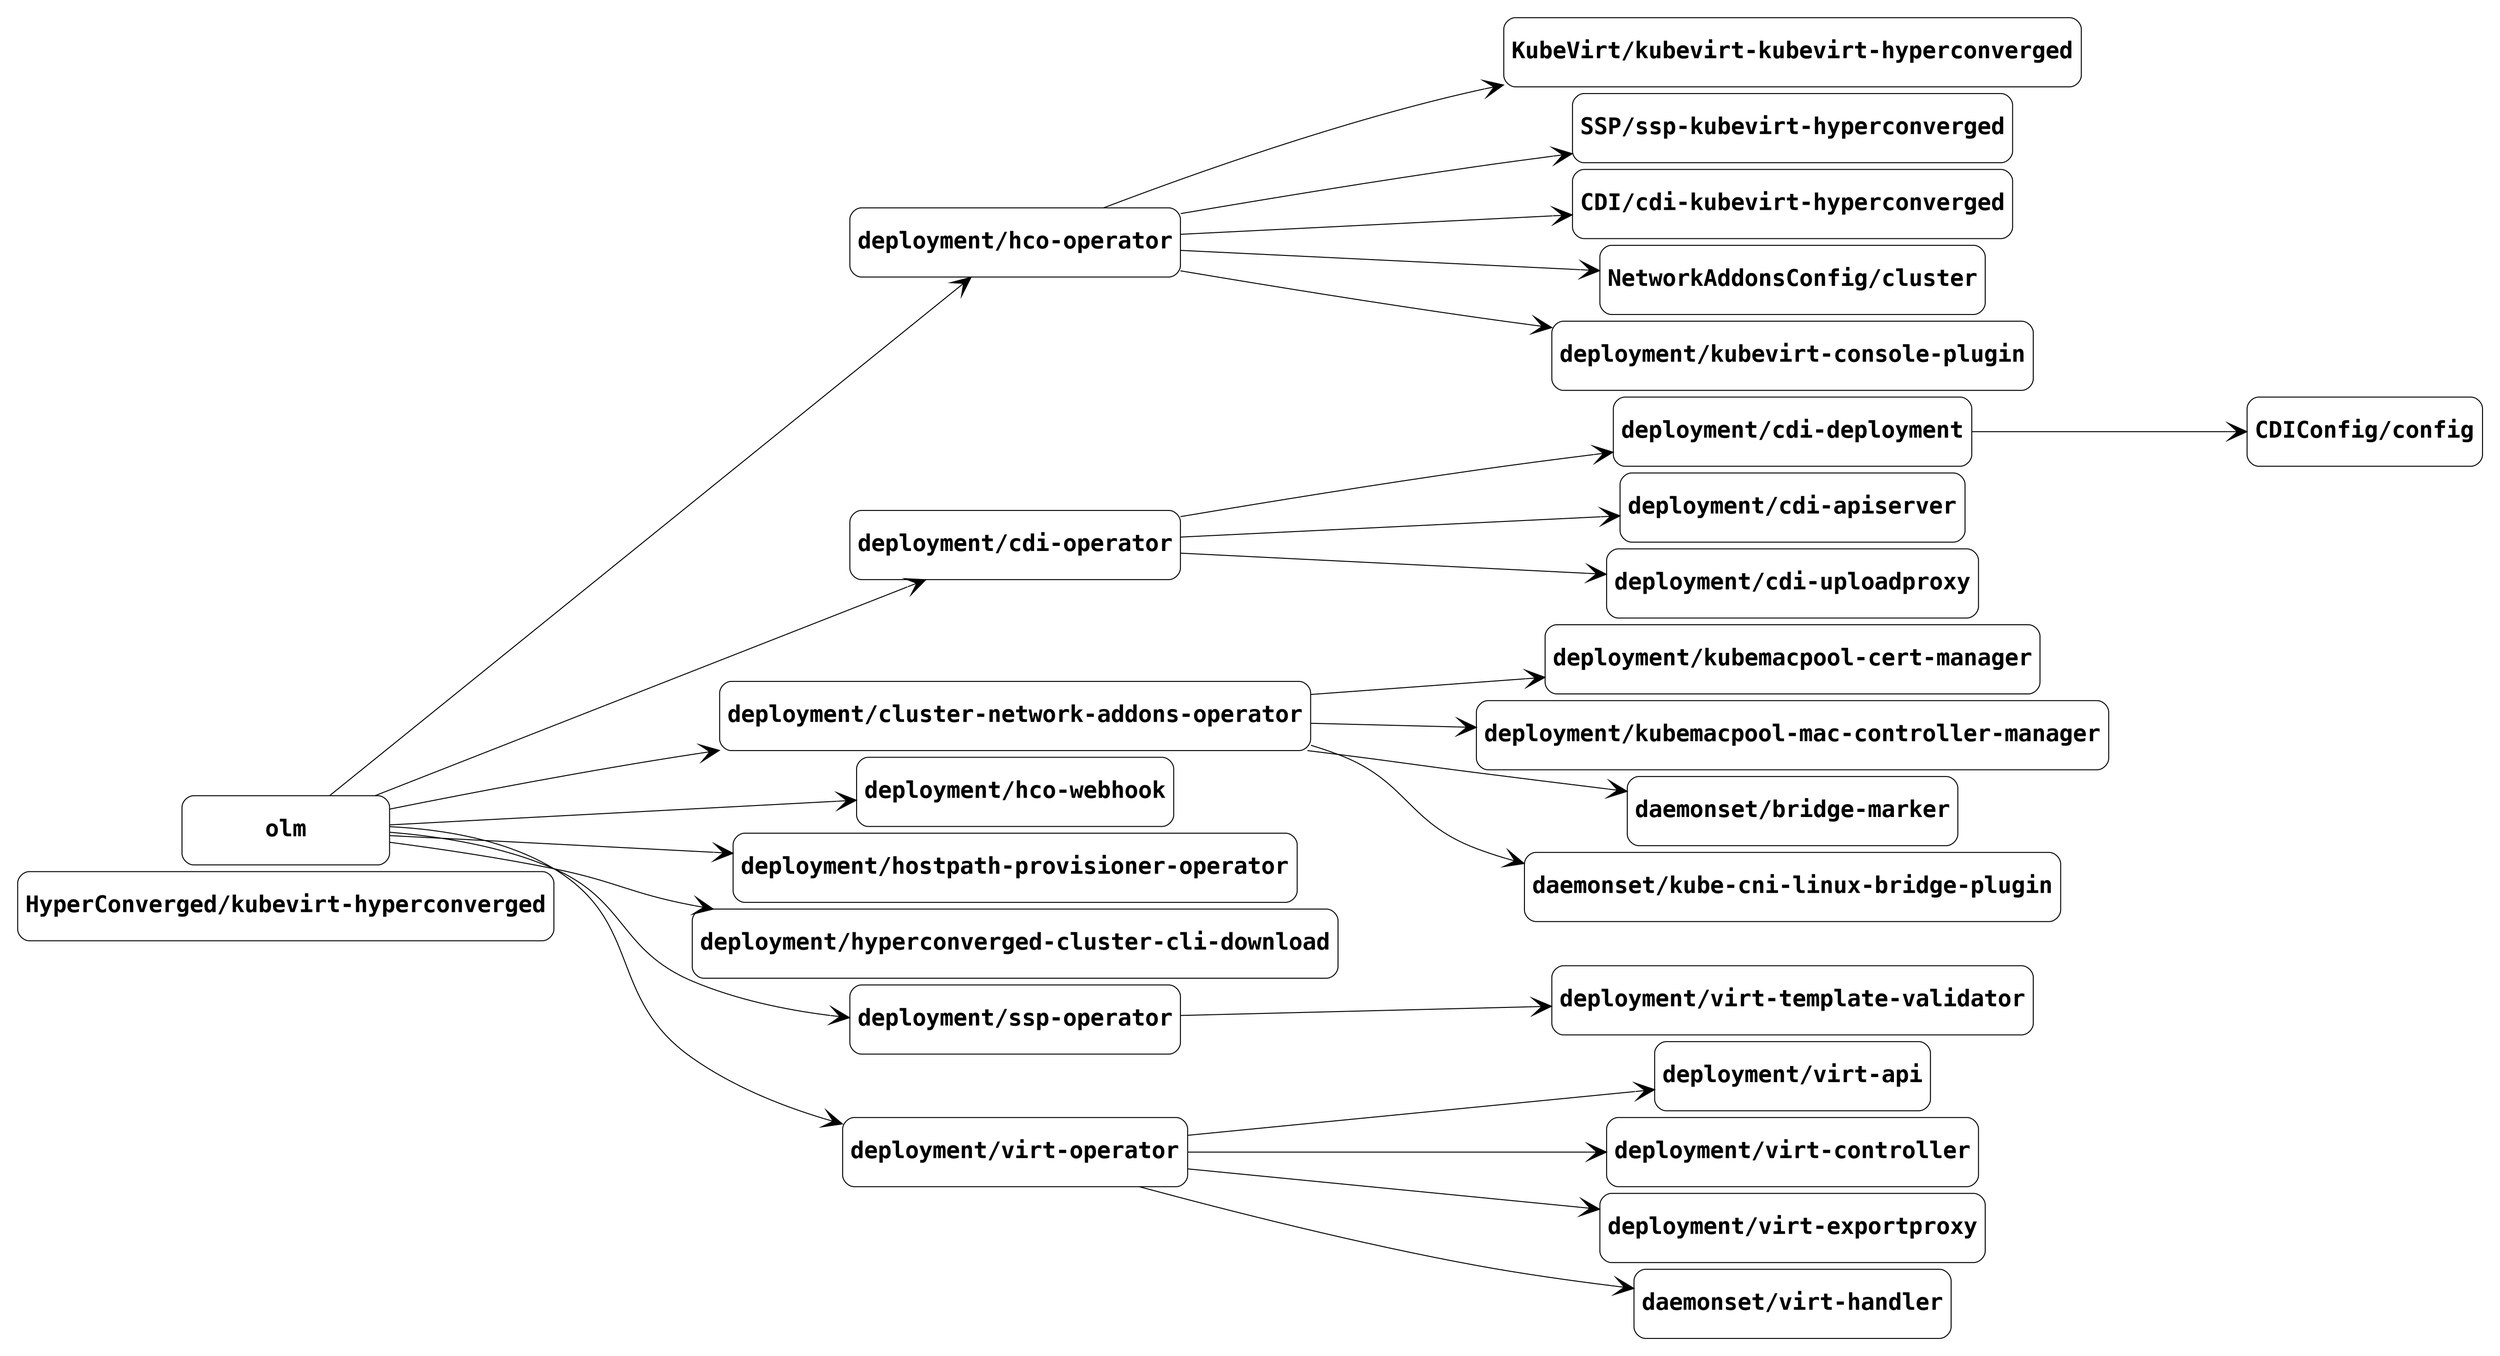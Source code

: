 digraph "managed-by" {
	graph [center=true margin=0.2 nodesep=0.1 rankdir=LR ranksep=2]
	node [fontname="Courier-Bold" fontsize=24 height=1 shape=box style=rounded width=3]
	edge [arrowhead=vee arrowsize=2]
	"HyperConverged/kubevirt-hyperconverged" [label="HyperConverged/kubevirt-hyperconverged"]
	"KubeVirt/kubevirt-kubevirt-hyperconverged" [label="KubeVirt/kubevirt-kubevirt-hyperconverged"]
	"deployment/hco-operator" [label="deployment/hco-operator"]
	"deployment/hco-operator" -> "KubeVirt/kubevirt-kubevirt-hyperconverged"
	"SSP/ssp-kubevirt-hyperconverged" [label="SSP/ssp-kubevirt-hyperconverged"]
	"deployment/hco-operator" [label="deployment/hco-operator"]
	"deployment/hco-operator" -> "SSP/ssp-kubevirt-hyperconverged"
	"CDI/cdi-kubevirt-hyperconverged" [label="CDI/cdi-kubevirt-hyperconverged"]
	"deployment/hco-operator" [label="deployment/hco-operator"]
	"deployment/hco-operator" -> "CDI/cdi-kubevirt-hyperconverged"
	"CDIConfig/config" [label="CDIConfig/config"]
	"deployment/cdi-deployment" [label="deployment/cdi-deployment"]
	"deployment/cdi-deployment" -> "CDIConfig/config"
	"NetworkAddonsConfig/cluster" [label="NetworkAddonsConfig/cluster"]
	"deployment/hco-operator" [label="deployment/hco-operator"]
	"deployment/hco-operator" -> "NetworkAddonsConfig/cluster"
	"deployment/cdi-apiserver" [label="deployment/cdi-apiserver"]
	"deployment/cdi-operator" [label="deployment/cdi-operator"]
	"deployment/cdi-operator" -> "deployment/cdi-apiserver"
	"deployment/cdi-deployment" [label="deployment/cdi-deployment"]
	"deployment/cdi-operator" [label="deployment/cdi-operator"]
	"deployment/cdi-operator" -> "deployment/cdi-deployment"
	"deployment/cdi-operator" [label="deployment/cdi-operator"]
	olm [label=olm]
	olm -> "deployment/cdi-operator"
	"deployment/cdi-uploadproxy" [label="deployment/cdi-uploadproxy"]
	"deployment/cdi-operator" [label="deployment/cdi-operator"]
	"deployment/cdi-operator" -> "deployment/cdi-uploadproxy"
	"deployment/cluster-network-addons-operator" [label="deployment/cluster-network-addons-operator"]
	olm [label=olm]
	olm -> "deployment/cluster-network-addons-operator"
	"deployment/hco-operator" [label="deployment/hco-operator"]
	olm [label=olm]
	olm -> "deployment/hco-operator"
	"deployment/hco-webhook" [label="deployment/hco-webhook"]
	olm [label=olm]
	olm -> "deployment/hco-webhook"
	"deployment/hostpath-provisioner-operator" [label="deployment/hostpath-provisioner-operator"]
	olm [label=olm]
	olm -> "deployment/hostpath-provisioner-operator"
	"deployment/hyperconverged-cluster-cli-download" [label="deployment/hyperconverged-cluster-cli-download"]
	olm [label=olm]
	olm -> "deployment/hyperconverged-cluster-cli-download"
	"deployment/kubemacpool-cert-manager" [label="deployment/kubemacpool-cert-manager"]
	"deployment/cluster-network-addons-operator" [label="deployment/cluster-network-addons-operator"]
	"deployment/cluster-network-addons-operator" -> "deployment/kubemacpool-cert-manager"
	"deployment/kubemacpool-mac-controller-manager" [label="deployment/kubemacpool-mac-controller-manager"]
	"deployment/cluster-network-addons-operator" [label="deployment/cluster-network-addons-operator"]
	"deployment/cluster-network-addons-operator" -> "deployment/kubemacpool-mac-controller-manager"
	"deployment/kubevirt-console-plugin" [label="deployment/kubevirt-console-plugin"]
	"deployment/hco-operator" [label="deployment/hco-operator"]
	"deployment/hco-operator" -> "deployment/kubevirt-console-plugin"
	"deployment/ssp-operator" [label="deployment/ssp-operator"]
	olm [label=olm]
	olm -> "deployment/ssp-operator"
	"deployment/virt-api" [label="deployment/virt-api"]
	"deployment/virt-operator" [label="deployment/virt-operator"]
	"deployment/virt-operator" -> "deployment/virt-api"
	"deployment/virt-controller" [label="deployment/virt-controller"]
	"deployment/virt-operator" [label="deployment/virt-operator"]
	"deployment/virt-operator" -> "deployment/virt-controller"
	"deployment/virt-exportproxy" [label="deployment/virt-exportproxy"]
	"deployment/virt-operator" [label="deployment/virt-operator"]
	"deployment/virt-operator" -> "deployment/virt-exportproxy"
	"deployment/virt-operator" [label="deployment/virt-operator"]
	olm [label=olm]
	olm -> "deployment/virt-operator"
	"deployment/virt-template-validator" [label="deployment/virt-template-validator"]
	"deployment/ssp-operator" [label="deployment/ssp-operator"]
	"deployment/ssp-operator" -> "deployment/virt-template-validator"
	"daemonset/bridge-marker" [label="daemonset/bridge-marker"]
	"deployment/cluster-network-addons-operator" [label="deployment/cluster-network-addons-operator"]
	"deployment/cluster-network-addons-operator" -> "daemonset/bridge-marker"
	"daemonset/kube-cni-linux-bridge-plugin" [label="daemonset/kube-cni-linux-bridge-plugin"]
	"deployment/cluster-network-addons-operator" [label="deployment/cluster-network-addons-operator"]
	"deployment/cluster-network-addons-operator" -> "daemonset/kube-cni-linux-bridge-plugin"
	"daemonset/virt-handler" [label="daemonset/virt-handler"]
	"deployment/virt-operator" [label="deployment/virt-operator"]
	"deployment/virt-operator" -> "daemonset/virt-handler"
}
